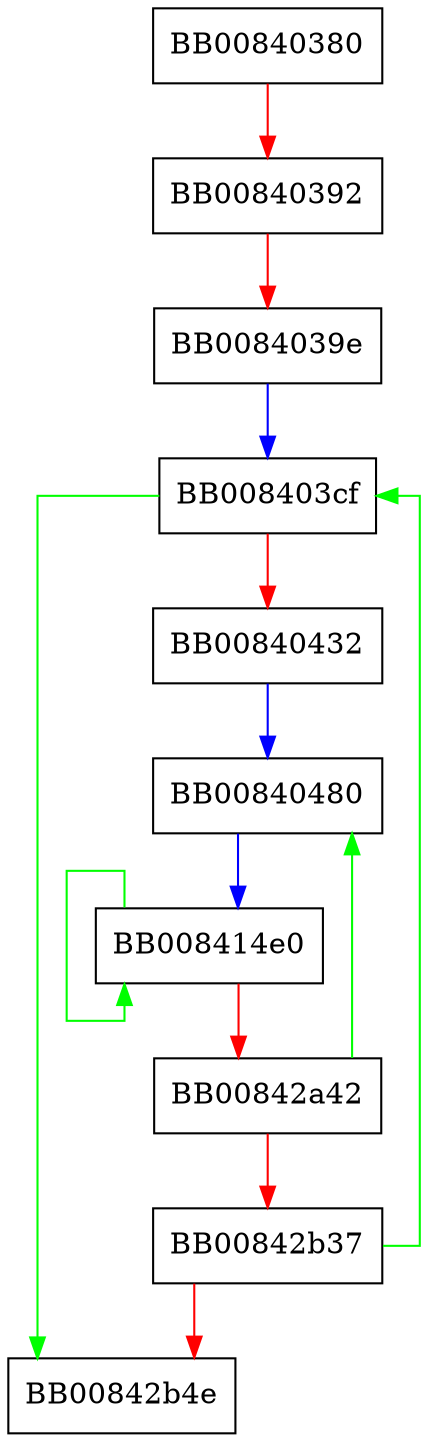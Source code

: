 digraph sha256_multi_block {
  node [shape="box"];
  graph [splines=ortho];
  BB00840380 -> BB00840392 [color="red"];
  BB00840392 -> BB0084039e [color="red"];
  BB0084039e -> BB008403cf [color="blue"];
  BB008403cf -> BB00842b4e [color="green"];
  BB008403cf -> BB00840432 [color="red"];
  BB00840432 -> BB00840480 [color="blue"];
  BB00840480 -> BB008414e0 [color="blue"];
  BB008414e0 -> BB008414e0 [color="green"];
  BB008414e0 -> BB00842a42 [color="red"];
  BB00842a42 -> BB00840480 [color="green"];
  BB00842a42 -> BB00842b37 [color="red"];
  BB00842b37 -> BB008403cf [color="green"];
  BB00842b37 -> BB00842b4e [color="red"];
}